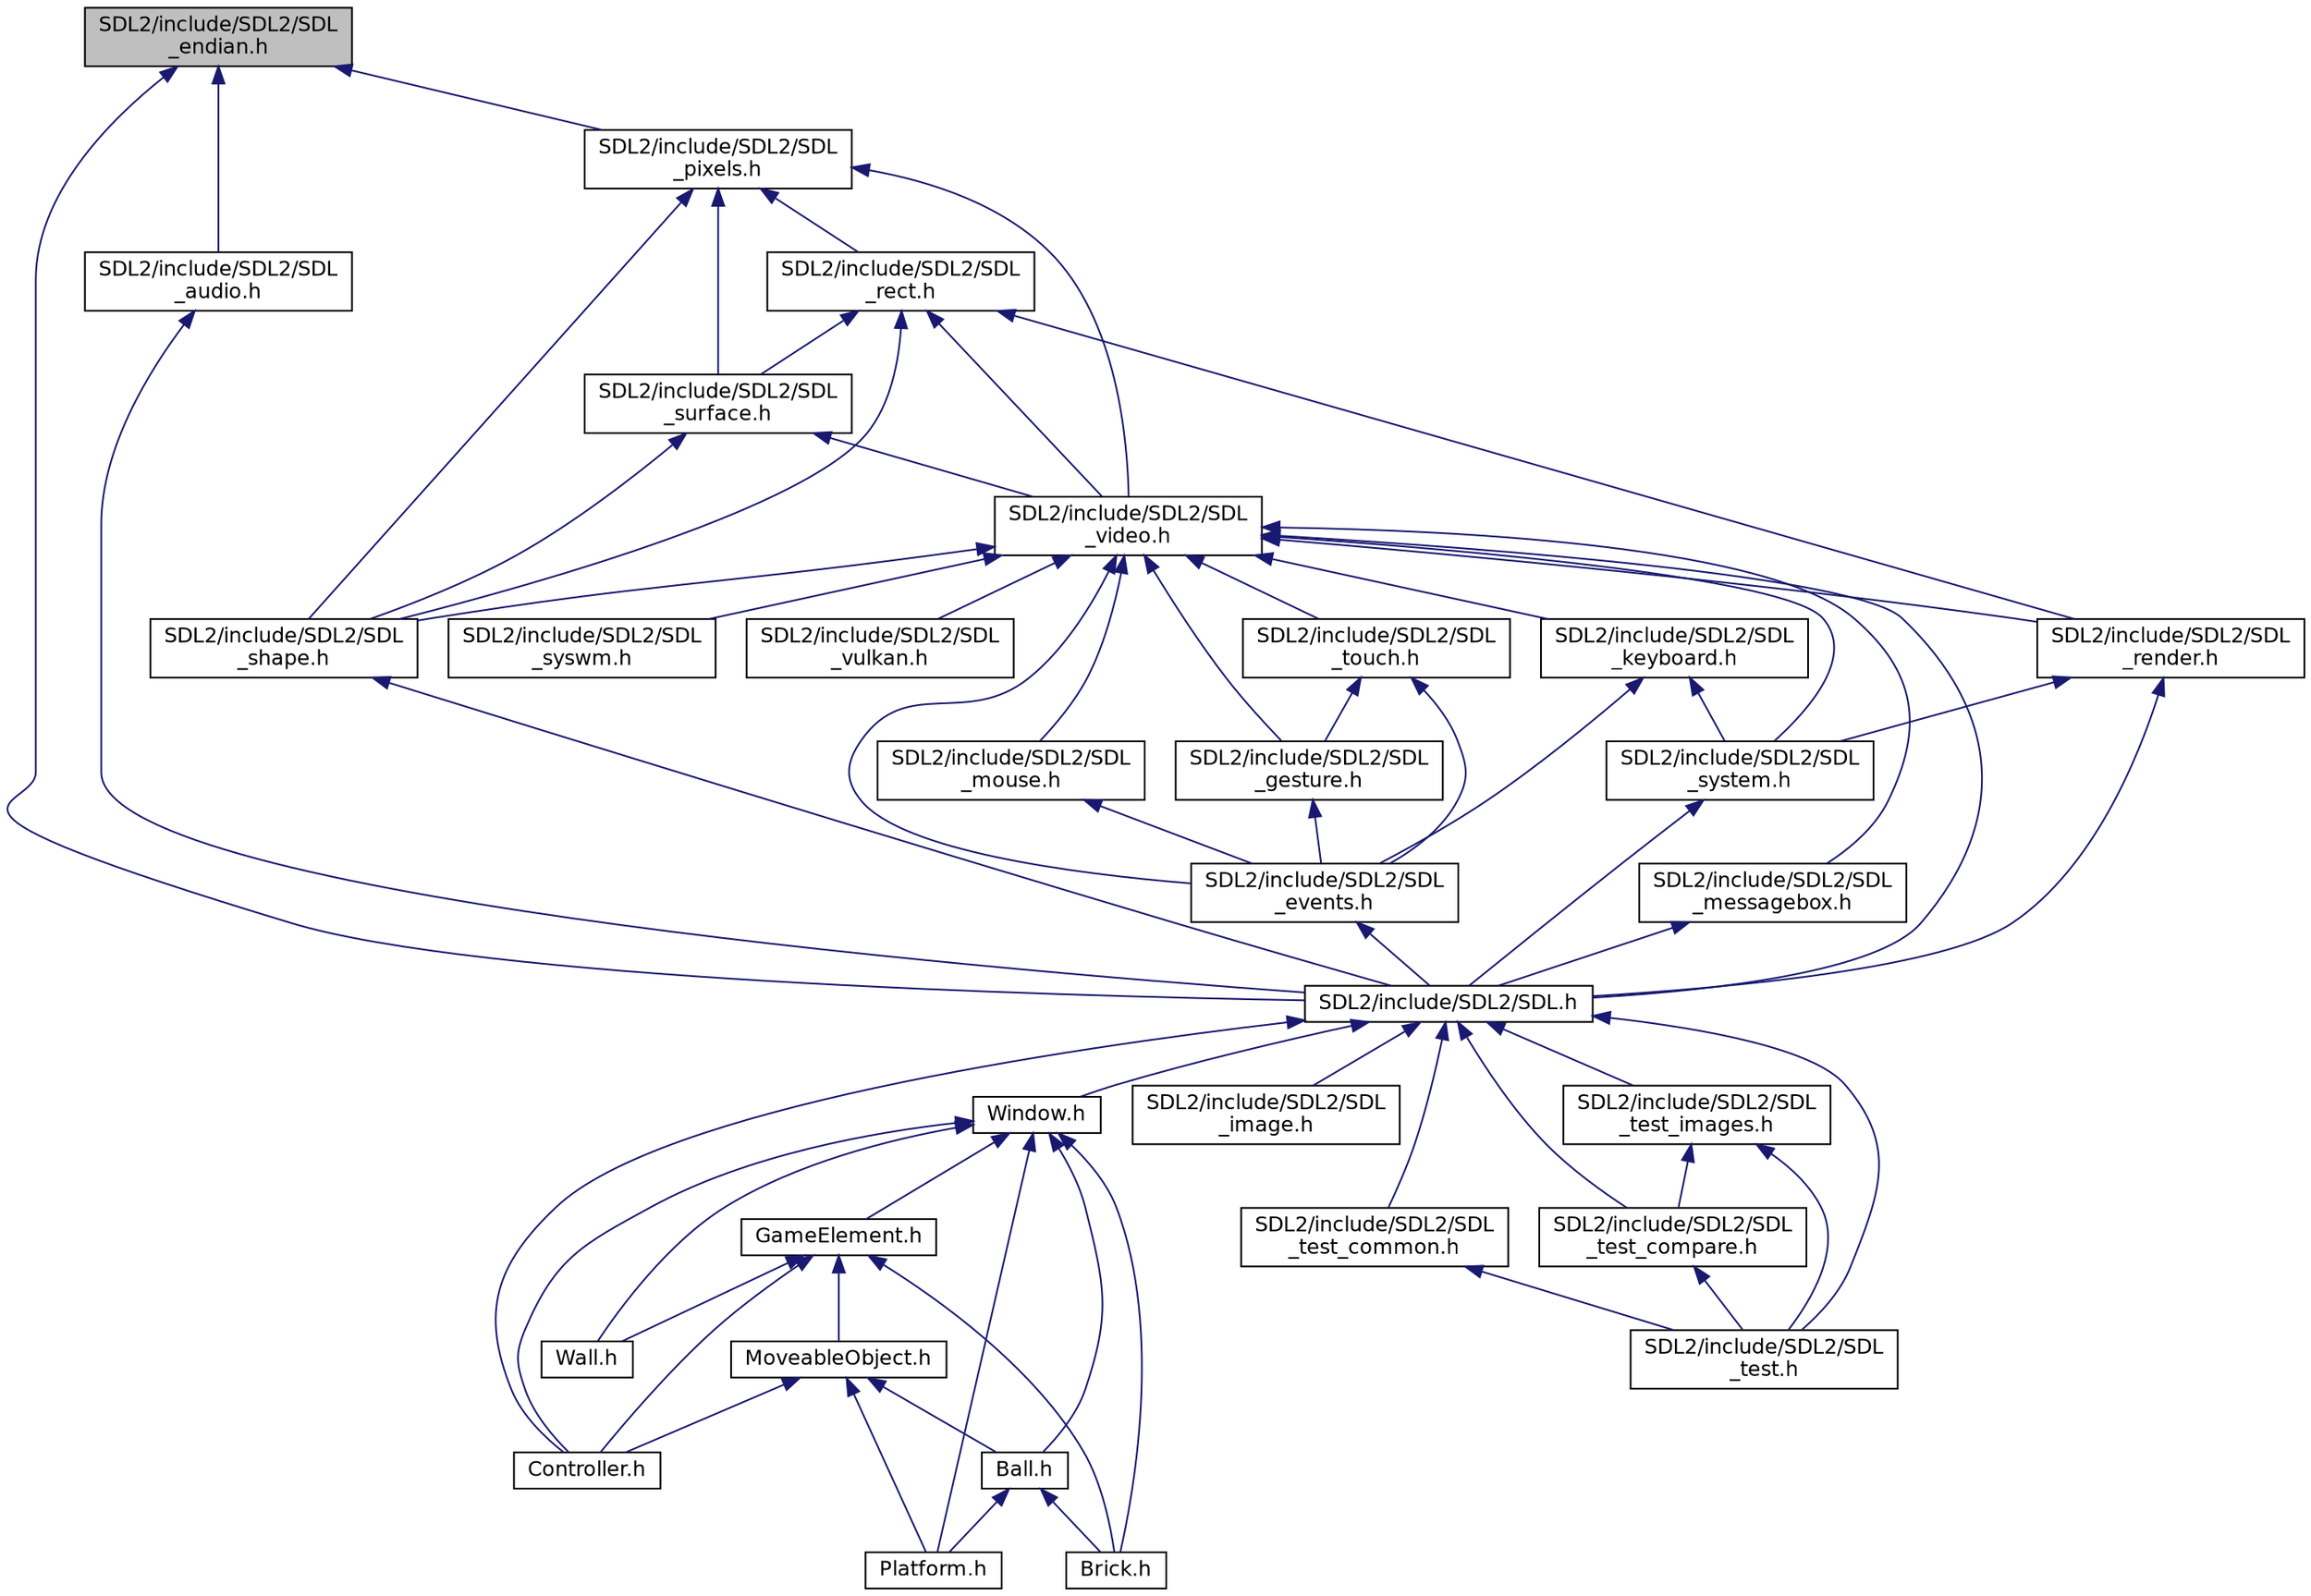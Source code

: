 digraph "SDL2/include/SDL2/SDL_endian.h"
{
  edge [fontname="Helvetica",fontsize="12",labelfontname="Helvetica",labelfontsize="12"];
  node [fontname="Helvetica",fontsize="12",shape=record];
  Node8 [label="SDL2/include/SDL2/SDL\l_endian.h",height=0.2,width=0.4,color="black", fillcolor="grey75", style="filled", fontcolor="black"];
  Node8 -> Node9 [dir="back",color="midnightblue",fontsize="12",style="solid",fontname="Helvetica"];
  Node9 [label="SDL2/include/SDL2/SDL\l_audio.h",height=0.2,width=0.4,color="black", fillcolor="white", style="filled",URL="$_s_d_l__audio_8h.html",tooltip="Access to the raw audio mixing buffer for the SDL library. "];
  Node9 -> Node10 [dir="back",color="midnightblue",fontsize="12",style="solid",fontname="Helvetica"];
  Node10 [label="SDL2/include/SDL2/SDL.h",height=0.2,width=0.4,color="black", fillcolor="white", style="filled",URL="$_s_d_l_8h.html",tooltip="Main include header for the SDL library. "];
  Node10 -> Node11 [dir="back",color="midnightblue",fontsize="12",style="solid",fontname="Helvetica"];
  Node11 [label="Window.h",height=0.2,width=0.4,color="black", fillcolor="white", style="filled",URL="$_window_8h_source.html"];
  Node11 -> Node12 [dir="back",color="midnightblue",fontsize="12",style="solid",fontname="Helvetica"];
  Node12 [label="Ball.h",height=0.2,width=0.4,color="black", fillcolor="white", style="filled",URL="$_ball_8h_source.html"];
  Node12 -> Node13 [dir="back",color="midnightblue",fontsize="12",style="solid",fontname="Helvetica"];
  Node13 [label="Brick.h",height=0.2,width=0.4,color="black", fillcolor="white", style="filled",URL="$_brick_8h_source.html"];
  Node12 -> Node14 [dir="back",color="midnightblue",fontsize="12",style="solid",fontname="Helvetica"];
  Node14 [label="Platform.h",height=0.2,width=0.4,color="black", fillcolor="white", style="filled",URL="$_platform_8h_source.html"];
  Node11 -> Node15 [dir="back",color="midnightblue",fontsize="12",style="solid",fontname="Helvetica"];
  Node15 [label="GameElement.h",height=0.2,width=0.4,color="black", fillcolor="white", style="filled",URL="$_game_element_8h_source.html"];
  Node15 -> Node16 [dir="back",color="midnightblue",fontsize="12",style="solid",fontname="Helvetica"];
  Node16 [label="MoveableObject.h",height=0.2,width=0.4,color="black", fillcolor="white", style="filled",URL="$_moveable_object_8h_source.html"];
  Node16 -> Node12 [dir="back",color="midnightblue",fontsize="12",style="solid",fontname="Helvetica"];
  Node16 -> Node17 [dir="back",color="midnightblue",fontsize="12",style="solid",fontname="Helvetica"];
  Node17 [label="Controller.h",height=0.2,width=0.4,color="black", fillcolor="white", style="filled",URL="$_controller_8h_source.html"];
  Node16 -> Node14 [dir="back",color="midnightblue",fontsize="12",style="solid",fontname="Helvetica"];
  Node15 -> Node13 [dir="back",color="midnightblue",fontsize="12",style="solid",fontname="Helvetica"];
  Node15 -> Node17 [dir="back",color="midnightblue",fontsize="12",style="solid",fontname="Helvetica"];
  Node15 -> Node18 [dir="back",color="midnightblue",fontsize="12",style="solid",fontname="Helvetica"];
  Node18 [label="Wall.h",height=0.2,width=0.4,color="black", fillcolor="white", style="filled",URL="$_wall_8h_source.html"];
  Node11 -> Node13 [dir="back",color="midnightblue",fontsize="12",style="solid",fontname="Helvetica"];
  Node11 -> Node17 [dir="back",color="midnightblue",fontsize="12",style="solid",fontname="Helvetica"];
  Node11 -> Node14 [dir="back",color="midnightblue",fontsize="12",style="solid",fontname="Helvetica"];
  Node11 -> Node18 [dir="back",color="midnightblue",fontsize="12",style="solid",fontname="Helvetica"];
  Node10 -> Node17 [dir="back",color="midnightblue",fontsize="12",style="solid",fontname="Helvetica"];
  Node10 -> Node19 [dir="back",color="midnightblue",fontsize="12",style="solid",fontname="Helvetica"];
  Node19 [label="SDL2/include/SDL2/SDL\l_image.h",height=0.2,width=0.4,color="black", fillcolor="white", style="filled",URL="$_s_d_l__image_8h_source.html"];
  Node10 -> Node20 [dir="back",color="midnightblue",fontsize="12",style="solid",fontname="Helvetica"];
  Node20 [label="SDL2/include/SDL2/SDL\l_test.h",height=0.2,width=0.4,color="black", fillcolor="white", style="filled",URL="$_s_d_l__test_8h.html",tooltip="Include file for SDL test framework. "];
  Node10 -> Node21 [dir="back",color="midnightblue",fontsize="12",style="solid",fontname="Helvetica"];
  Node21 [label="SDL2/include/SDL2/SDL\l_test_common.h",height=0.2,width=0.4,color="black", fillcolor="white", style="filled",URL="$_s_d_l__test__common_8h.html",tooltip="Include file for SDL test framework. "];
  Node21 -> Node20 [dir="back",color="midnightblue",fontsize="12",style="solid",fontname="Helvetica"];
  Node10 -> Node22 [dir="back",color="midnightblue",fontsize="12",style="solid",fontname="Helvetica"];
  Node22 [label="SDL2/include/SDL2/SDL\l_test_compare.h",height=0.2,width=0.4,color="black", fillcolor="white", style="filled",URL="$_s_d_l__test__compare_8h.html",tooltip="Include file for SDL test framework. "];
  Node22 -> Node20 [dir="back",color="midnightblue",fontsize="12",style="solid",fontname="Helvetica"];
  Node10 -> Node23 [dir="back",color="midnightblue",fontsize="12",style="solid",fontname="Helvetica"];
  Node23 [label="SDL2/include/SDL2/SDL\l_test_images.h",height=0.2,width=0.4,color="black", fillcolor="white", style="filled",URL="$_s_d_l__test__images_8h.html",tooltip="Include file for SDL test framework. "];
  Node23 -> Node22 [dir="back",color="midnightblue",fontsize="12",style="solid",fontname="Helvetica"];
  Node23 -> Node20 [dir="back",color="midnightblue",fontsize="12",style="solid",fontname="Helvetica"];
  Node8 -> Node10 [dir="back",color="midnightblue",fontsize="12",style="solid",fontname="Helvetica"];
  Node8 -> Node24 [dir="back",color="midnightblue",fontsize="12",style="solid",fontname="Helvetica"];
  Node24 [label="SDL2/include/SDL2/SDL\l_pixels.h",height=0.2,width=0.4,color="black", fillcolor="white", style="filled",URL="$_s_d_l__pixels_8h.html",tooltip="Header for the enumerated pixel format definitions. "];
  Node24 -> Node25 [dir="back",color="midnightblue",fontsize="12",style="solid",fontname="Helvetica"];
  Node25 [label="SDL2/include/SDL2/SDL\l_video.h",height=0.2,width=0.4,color="black", fillcolor="white", style="filled",URL="$_s_d_l__video_8h.html",tooltip="Header file for SDL video functions. "];
  Node25 -> Node26 [dir="back",color="midnightblue",fontsize="12",style="solid",fontname="Helvetica"];
  Node26 [label="SDL2/include/SDL2/SDL\l_events.h",height=0.2,width=0.4,color="black", fillcolor="white", style="filled",URL="$_s_d_l__events_8h.html",tooltip="Include file for SDL event handling. "];
  Node26 -> Node10 [dir="back",color="midnightblue",fontsize="12",style="solid",fontname="Helvetica"];
  Node25 -> Node27 [dir="back",color="midnightblue",fontsize="12",style="solid",fontname="Helvetica"];
  Node27 [label="SDL2/include/SDL2/SDL\l_keyboard.h",height=0.2,width=0.4,color="black", fillcolor="white", style="filled",URL="$_s_d_l__keyboard_8h.html",tooltip="Include file for SDL keyboard event handling. "];
  Node27 -> Node26 [dir="back",color="midnightblue",fontsize="12",style="solid",fontname="Helvetica"];
  Node27 -> Node28 [dir="back",color="midnightblue",fontsize="12",style="solid",fontname="Helvetica"];
  Node28 [label="SDL2/include/SDL2/SDL\l_system.h",height=0.2,width=0.4,color="black", fillcolor="white", style="filled",URL="$_s_d_l__system_8h.html",tooltip="Include file for platform specific SDL API functions. "];
  Node28 -> Node10 [dir="back",color="midnightblue",fontsize="12",style="solid",fontname="Helvetica"];
  Node25 -> Node29 [dir="back",color="midnightblue",fontsize="12",style="solid",fontname="Helvetica"];
  Node29 [label="SDL2/include/SDL2/SDL\l_mouse.h",height=0.2,width=0.4,color="black", fillcolor="white", style="filled",URL="$_s_d_l__mouse_8h.html",tooltip="Include file for SDL mouse event handling. "];
  Node29 -> Node26 [dir="back",color="midnightblue",fontsize="12",style="solid",fontname="Helvetica"];
  Node25 -> Node30 [dir="back",color="midnightblue",fontsize="12",style="solid",fontname="Helvetica"];
  Node30 [label="SDL2/include/SDL2/SDL\l_gesture.h",height=0.2,width=0.4,color="black", fillcolor="white", style="filled",URL="$_s_d_l__gesture_8h.html",tooltip="Include file for SDL gesture event handling. "];
  Node30 -> Node26 [dir="back",color="midnightblue",fontsize="12",style="solid",fontname="Helvetica"];
  Node25 -> Node31 [dir="back",color="midnightblue",fontsize="12",style="solid",fontname="Helvetica"];
  Node31 [label="SDL2/include/SDL2/SDL\l_touch.h",height=0.2,width=0.4,color="black", fillcolor="white", style="filled",URL="$_s_d_l__touch_8h.html",tooltip="Include file for SDL touch event handling. "];
  Node31 -> Node30 [dir="back",color="midnightblue",fontsize="12",style="solid",fontname="Helvetica"];
  Node31 -> Node26 [dir="back",color="midnightblue",fontsize="12",style="solid",fontname="Helvetica"];
  Node25 -> Node32 [dir="back",color="midnightblue",fontsize="12",style="solid",fontname="Helvetica"];
  Node32 [label="SDL2/include/SDL2/SDL\l_messagebox.h",height=0.2,width=0.4,color="black", fillcolor="white", style="filled",URL="$_s_d_l__messagebox_8h_source.html"];
  Node32 -> Node10 [dir="back",color="midnightblue",fontsize="12",style="solid",fontname="Helvetica"];
  Node25 -> Node33 [dir="back",color="midnightblue",fontsize="12",style="solid",fontname="Helvetica"];
  Node33 [label="SDL2/include/SDL2/SDL\l_render.h",height=0.2,width=0.4,color="black", fillcolor="white", style="filled",URL="$_s_d_l__render_8h.html",tooltip="Header file for SDL 2D rendering functions. "];
  Node33 -> Node10 [dir="back",color="midnightblue",fontsize="12",style="solid",fontname="Helvetica"];
  Node33 -> Node28 [dir="back",color="midnightblue",fontsize="12",style="solid",fontname="Helvetica"];
  Node25 -> Node34 [dir="back",color="midnightblue",fontsize="12",style="solid",fontname="Helvetica"];
  Node34 [label="SDL2/include/SDL2/SDL\l_shape.h",height=0.2,width=0.4,color="black", fillcolor="white", style="filled",URL="$_s_d_l__shape_8h.html",tooltip="Header file for the shaped window API. "];
  Node34 -> Node10 [dir="back",color="midnightblue",fontsize="12",style="solid",fontname="Helvetica"];
  Node25 -> Node28 [dir="back",color="midnightblue",fontsize="12",style="solid",fontname="Helvetica"];
  Node25 -> Node10 [dir="back",color="midnightblue",fontsize="12",style="solid",fontname="Helvetica"];
  Node25 -> Node35 [dir="back",color="midnightblue",fontsize="12",style="solid",fontname="Helvetica"];
  Node35 [label="SDL2/include/SDL2/SDL\l_syswm.h",height=0.2,width=0.4,color="black", fillcolor="white", style="filled",URL="$_s_d_l__syswm_8h.html",tooltip="Include file for SDL custom system window manager hooks. "];
  Node25 -> Node36 [dir="back",color="midnightblue",fontsize="12",style="solid",fontname="Helvetica"];
  Node36 [label="SDL2/include/SDL2/SDL\l_vulkan.h",height=0.2,width=0.4,color="black", fillcolor="white", style="filled",URL="$_s_d_l__vulkan_8h.html",tooltip="Header file for functions to creating Vulkan surfaces on SDL windows. "];
  Node24 -> Node37 [dir="back",color="midnightblue",fontsize="12",style="solid",fontname="Helvetica"];
  Node37 [label="SDL2/include/SDL2/SDL\l_rect.h",height=0.2,width=0.4,color="black", fillcolor="white", style="filled",URL="$_s_d_l__rect_8h.html",tooltip="Header file for SDL_rect definition and management functions. "];
  Node37 -> Node25 [dir="back",color="midnightblue",fontsize="12",style="solid",fontname="Helvetica"];
  Node37 -> Node38 [dir="back",color="midnightblue",fontsize="12",style="solid",fontname="Helvetica"];
  Node38 [label="SDL2/include/SDL2/SDL\l_surface.h",height=0.2,width=0.4,color="black", fillcolor="white", style="filled",URL="$_s_d_l__surface_8h.html",tooltip="Header file for SDL_Surface definition and management functions. "];
  Node38 -> Node25 [dir="back",color="midnightblue",fontsize="12",style="solid",fontname="Helvetica"];
  Node38 -> Node34 [dir="back",color="midnightblue",fontsize="12",style="solid",fontname="Helvetica"];
  Node37 -> Node33 [dir="back",color="midnightblue",fontsize="12",style="solid",fontname="Helvetica"];
  Node37 -> Node34 [dir="back",color="midnightblue",fontsize="12",style="solid",fontname="Helvetica"];
  Node24 -> Node38 [dir="back",color="midnightblue",fontsize="12",style="solid",fontname="Helvetica"];
  Node24 -> Node34 [dir="back",color="midnightblue",fontsize="12",style="solid",fontname="Helvetica"];
}

